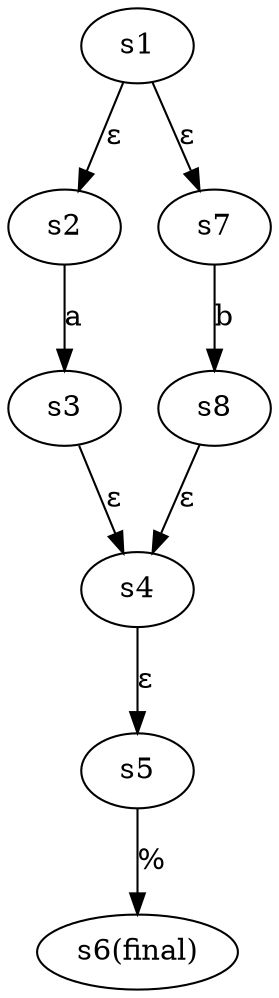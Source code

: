 digraph automaton {
	s1->s2 [label = "ε"];
	s2->s3 [label = "a"];
	s3->s4 [label = "ε"];
	s4->s5 [label = "ε"];
	s5->s6 [label = "%"];
s6[label = "s6(final)"]	s1->s7 [label = "ε"];
	s7->s8 [label = "b"];
	s8->s4 [label = "ε"];
}